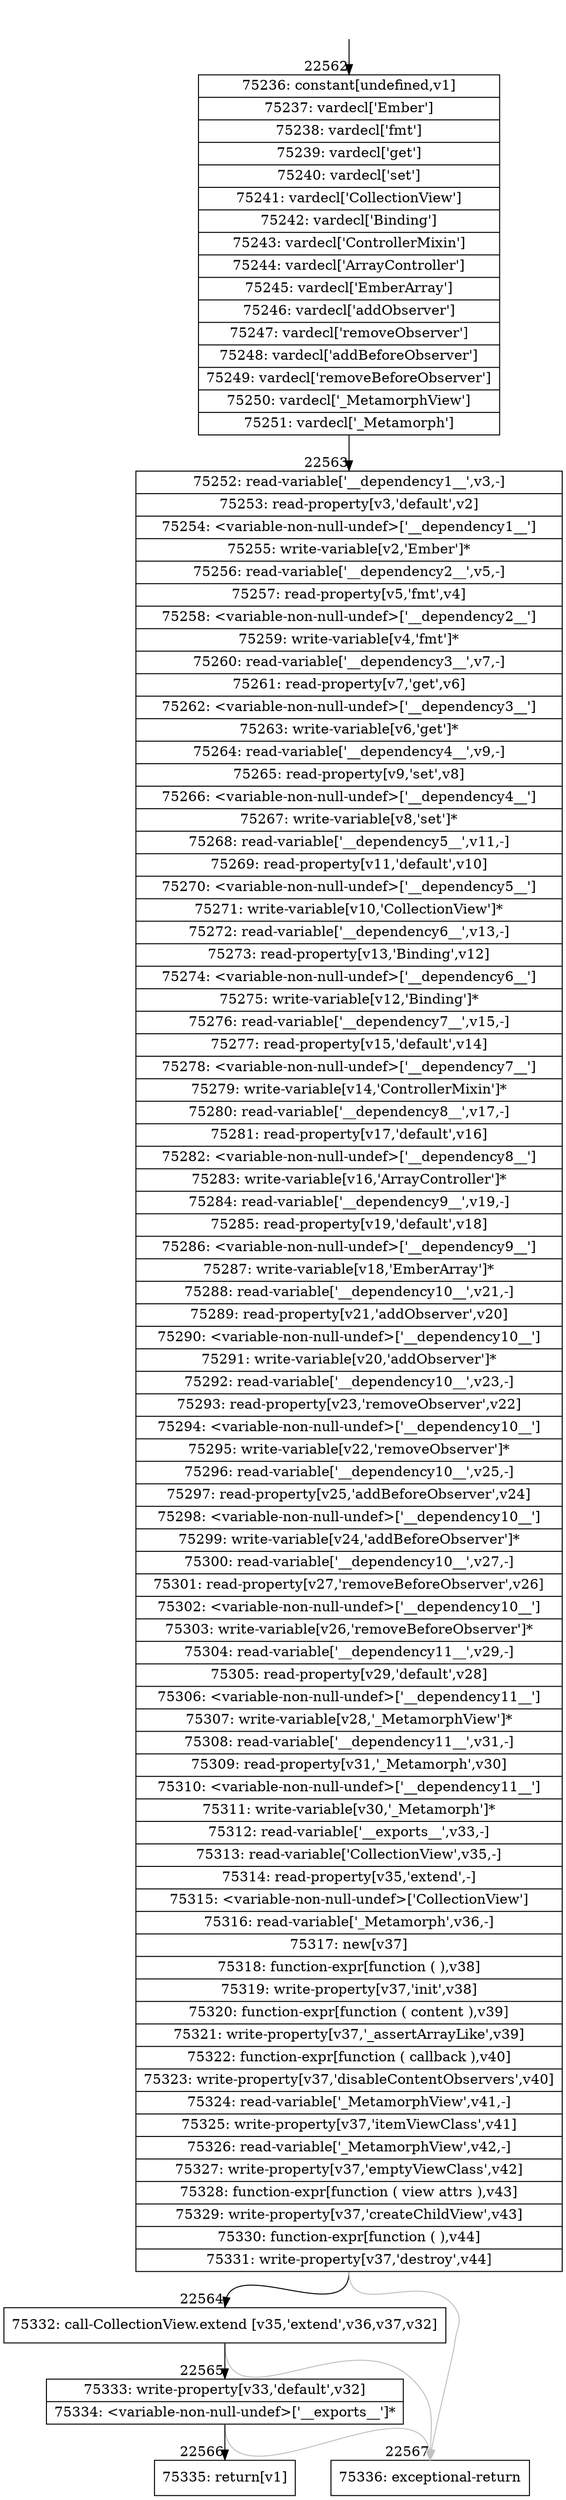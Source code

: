 digraph {
rankdir="TD"
BB_entry1958[shape=none,label=""];
BB_entry1958 -> BB22562 [tailport=s, headport=n, headlabel="    22562"]
BB22562 [shape=record label="{75236: constant[undefined,v1]|75237: vardecl['Ember']|75238: vardecl['fmt']|75239: vardecl['get']|75240: vardecl['set']|75241: vardecl['CollectionView']|75242: vardecl['Binding']|75243: vardecl['ControllerMixin']|75244: vardecl['ArrayController']|75245: vardecl['EmberArray']|75246: vardecl['addObserver']|75247: vardecl['removeObserver']|75248: vardecl['addBeforeObserver']|75249: vardecl['removeBeforeObserver']|75250: vardecl['_MetamorphView']|75251: vardecl['_Metamorph']}" ] 
BB22562 -> BB22563 [tailport=s, headport=n, headlabel="      22563"]
BB22563 [shape=record label="{75252: read-variable['__dependency1__',v3,-]|75253: read-property[v3,'default',v2]|75254: \<variable-non-null-undef\>['__dependency1__']|75255: write-variable[v2,'Ember']*|75256: read-variable['__dependency2__',v5,-]|75257: read-property[v5,'fmt',v4]|75258: \<variable-non-null-undef\>['__dependency2__']|75259: write-variable[v4,'fmt']*|75260: read-variable['__dependency3__',v7,-]|75261: read-property[v7,'get',v6]|75262: \<variable-non-null-undef\>['__dependency3__']|75263: write-variable[v6,'get']*|75264: read-variable['__dependency4__',v9,-]|75265: read-property[v9,'set',v8]|75266: \<variable-non-null-undef\>['__dependency4__']|75267: write-variable[v8,'set']*|75268: read-variable['__dependency5__',v11,-]|75269: read-property[v11,'default',v10]|75270: \<variable-non-null-undef\>['__dependency5__']|75271: write-variable[v10,'CollectionView']*|75272: read-variable['__dependency6__',v13,-]|75273: read-property[v13,'Binding',v12]|75274: \<variable-non-null-undef\>['__dependency6__']|75275: write-variable[v12,'Binding']*|75276: read-variable['__dependency7__',v15,-]|75277: read-property[v15,'default',v14]|75278: \<variable-non-null-undef\>['__dependency7__']|75279: write-variable[v14,'ControllerMixin']*|75280: read-variable['__dependency8__',v17,-]|75281: read-property[v17,'default',v16]|75282: \<variable-non-null-undef\>['__dependency8__']|75283: write-variable[v16,'ArrayController']*|75284: read-variable['__dependency9__',v19,-]|75285: read-property[v19,'default',v18]|75286: \<variable-non-null-undef\>['__dependency9__']|75287: write-variable[v18,'EmberArray']*|75288: read-variable['__dependency10__',v21,-]|75289: read-property[v21,'addObserver',v20]|75290: \<variable-non-null-undef\>['__dependency10__']|75291: write-variable[v20,'addObserver']*|75292: read-variable['__dependency10__',v23,-]|75293: read-property[v23,'removeObserver',v22]|75294: \<variable-non-null-undef\>['__dependency10__']|75295: write-variable[v22,'removeObserver']*|75296: read-variable['__dependency10__',v25,-]|75297: read-property[v25,'addBeforeObserver',v24]|75298: \<variable-non-null-undef\>['__dependency10__']|75299: write-variable[v24,'addBeforeObserver']*|75300: read-variable['__dependency10__',v27,-]|75301: read-property[v27,'removeBeforeObserver',v26]|75302: \<variable-non-null-undef\>['__dependency10__']|75303: write-variable[v26,'removeBeforeObserver']*|75304: read-variable['__dependency11__',v29,-]|75305: read-property[v29,'default',v28]|75306: \<variable-non-null-undef\>['__dependency11__']|75307: write-variable[v28,'_MetamorphView']*|75308: read-variable['__dependency11__',v31,-]|75309: read-property[v31,'_Metamorph',v30]|75310: \<variable-non-null-undef\>['__dependency11__']|75311: write-variable[v30,'_Metamorph']*|75312: read-variable['__exports__',v33,-]|75313: read-variable['CollectionView',v35,-]|75314: read-property[v35,'extend',-]|75315: \<variable-non-null-undef\>['CollectionView']|75316: read-variable['_Metamorph',v36,-]|75317: new[v37]|75318: function-expr[function ( ),v38]|75319: write-property[v37,'init',v38]|75320: function-expr[function ( content ),v39]|75321: write-property[v37,'_assertArrayLike',v39]|75322: function-expr[function ( callback ),v40]|75323: write-property[v37,'disableContentObservers',v40]|75324: read-variable['_MetamorphView',v41,-]|75325: write-property[v37,'itemViewClass',v41]|75326: read-variable['_MetamorphView',v42,-]|75327: write-property[v37,'emptyViewClass',v42]|75328: function-expr[function ( view attrs ),v43]|75329: write-property[v37,'createChildView',v43]|75330: function-expr[function ( ),v44]|75331: write-property[v37,'destroy',v44]}" ] 
BB22563 -> BB22564 [tailport=s, headport=n, headlabel="      22564"]
BB22563 -> BB22567 [tailport=s, headport=n, color=gray, headlabel="      22567"]
BB22564 [shape=record label="{75332: call-CollectionView.extend [v35,'extend',v36,v37,v32]}" ] 
BB22564 -> BB22565 [tailport=s, headport=n, headlabel="      22565"]
BB22564 -> BB22567 [tailport=s, headport=n, color=gray]
BB22565 [shape=record label="{75333: write-property[v33,'default',v32]|75334: \<variable-non-null-undef\>['__exports__']*}" ] 
BB22565 -> BB22566 [tailport=s, headport=n, headlabel="      22566"]
BB22565 -> BB22567 [tailport=s, headport=n, color=gray]
BB22566 [shape=record label="{75335: return[v1]}" ] 
BB22567 [shape=record label="{75336: exceptional-return}" ] 
//#$~ 42280
}
